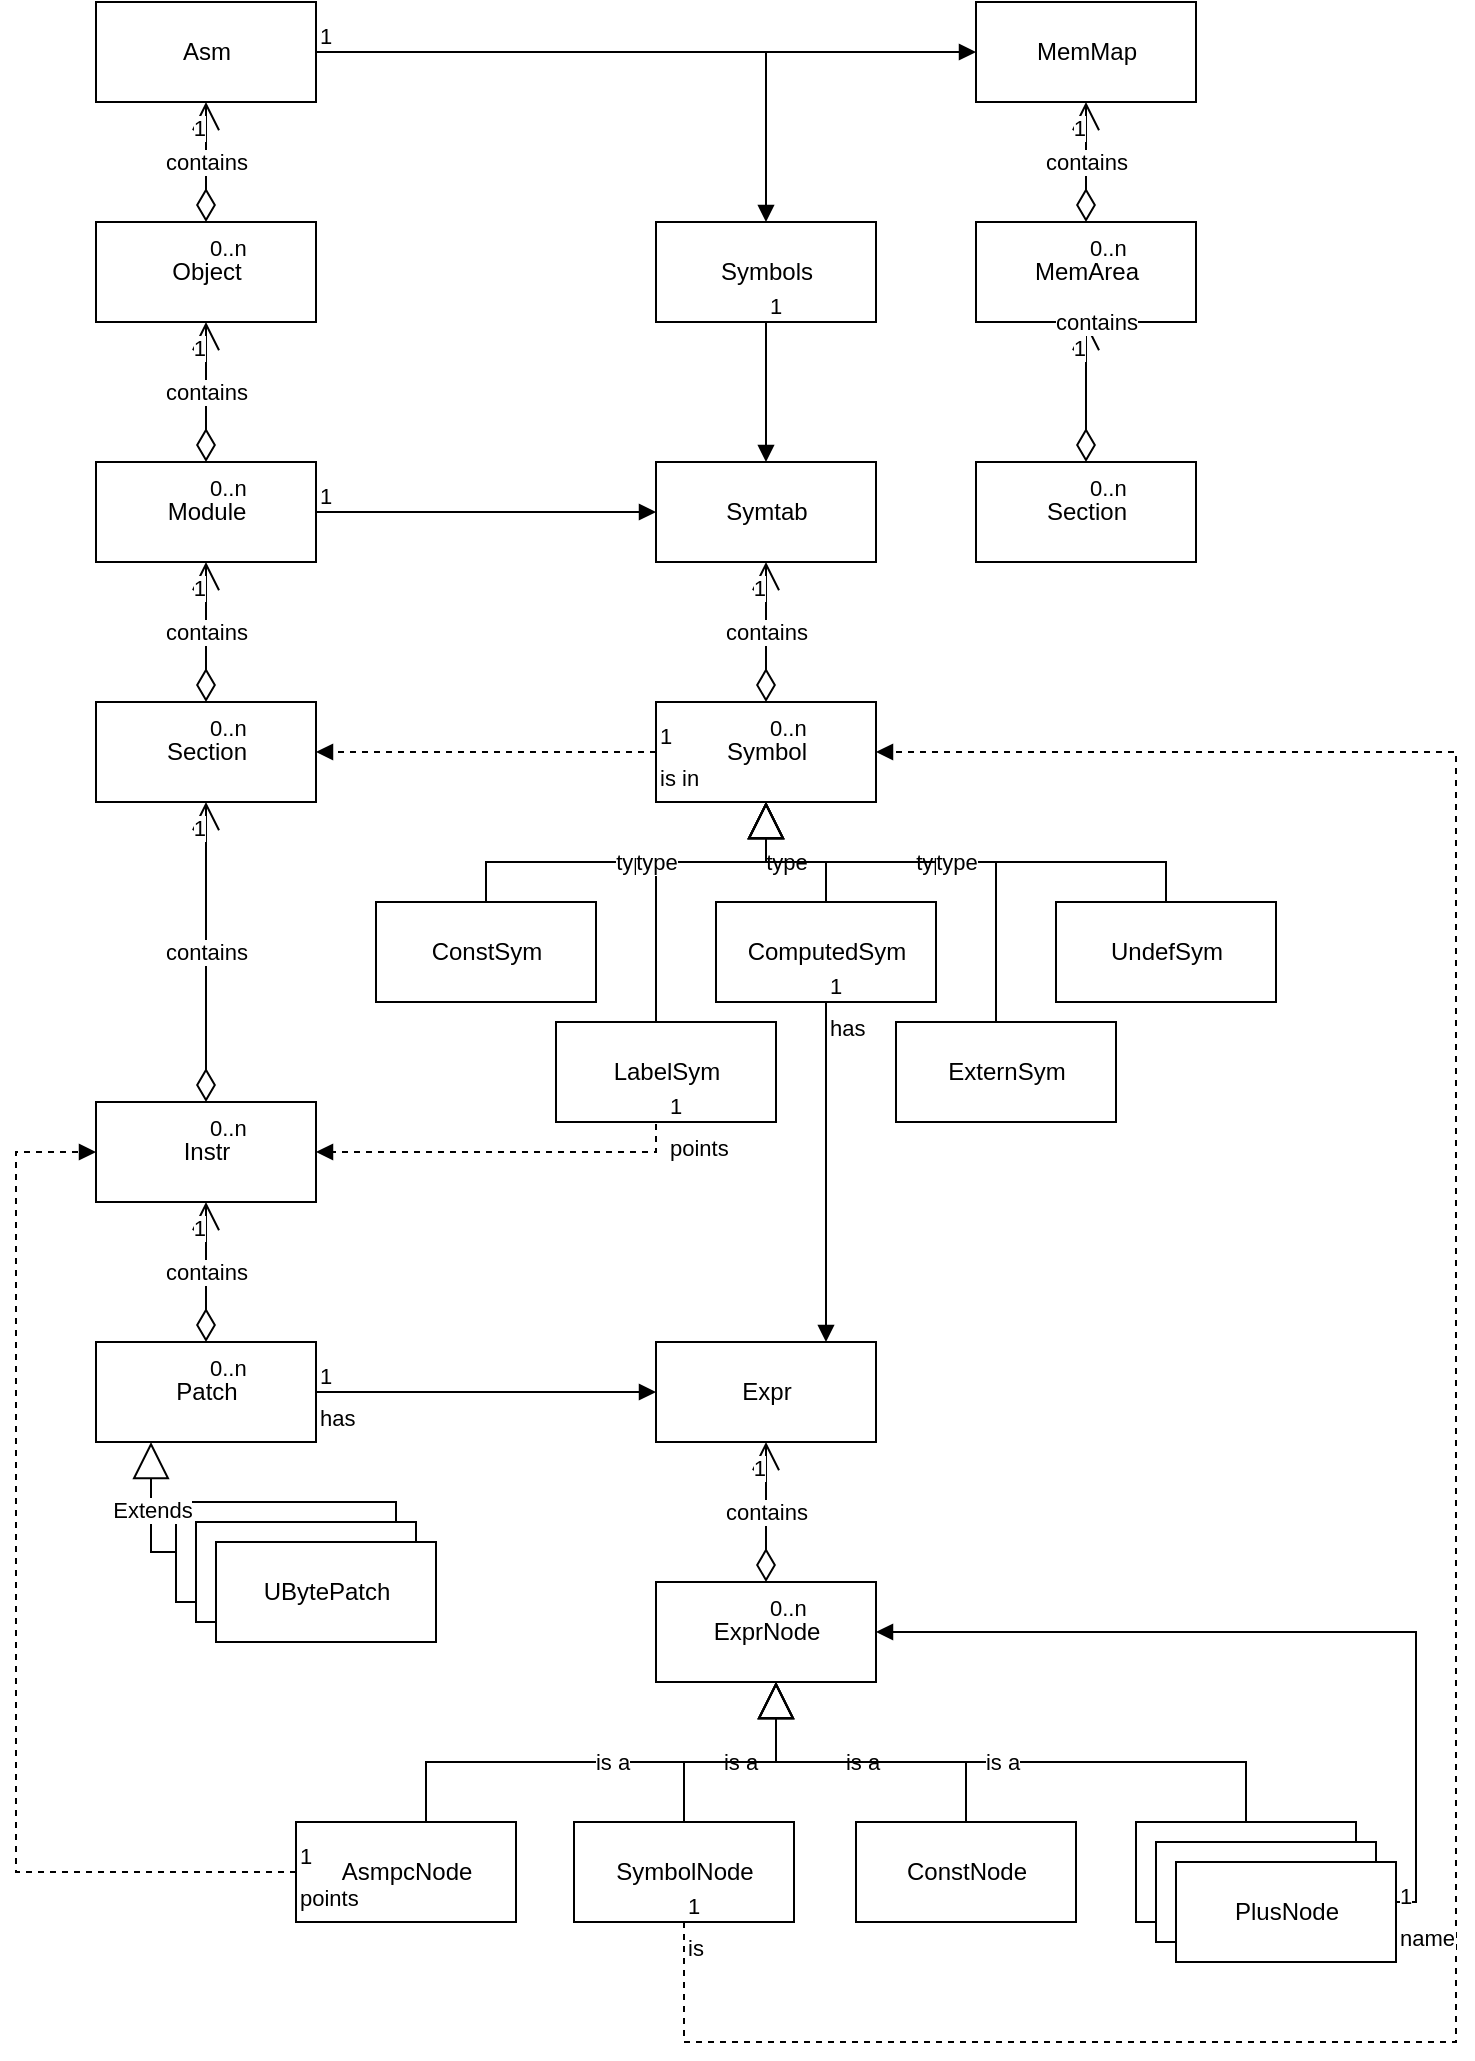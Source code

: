 <mxfile version="20.2.7" type="device"><diagram id="C5RBs43oDa-KdzZeNtuy" name="Page-1"><mxGraphModel dx="714" dy="768" grid="1" gridSize="10" guides="1" tooltips="1" connect="1" arrows="1" fold="1" page="1" pageScale="1" pageWidth="827" pageHeight="1169" background="none" math="0" shadow="0"><root><mxCell id="WIyWlLk6GJQsqaUBKTNV-0"/><mxCell id="WIyWlLk6GJQsqaUBKTNV-1" parent="WIyWlLk6GJQsqaUBKTNV-0"/><mxCell id="EytwkocjBcANDid5VT4O-13" value="Object" style="html=1;" parent="WIyWlLk6GJQsqaUBKTNV-1" vertex="1"><mxGeometry x="120" y="150" width="110" height="50" as="geometry"/></mxCell><mxCell id="EytwkocjBcANDid5VT4O-14" value="Module" style="html=1;" parent="WIyWlLk6GJQsqaUBKTNV-1" vertex="1"><mxGeometry x="120" y="270" width="110" height="50" as="geometry"/></mxCell><mxCell id="EytwkocjBcANDid5VT4O-15" value="Section" style="html=1;" parent="WIyWlLk6GJQsqaUBKTNV-1" vertex="1"><mxGeometry x="120" y="390" width="110" height="50" as="geometry"/></mxCell><mxCell id="EytwkocjBcANDid5VT4O-16" value="contains" style="endArrow=open;html=1;endSize=12;startArrow=diamondThin;startSize=14;startFill=0;edgeStyle=orthogonalEdgeStyle;rounded=0;" parent="WIyWlLk6GJQsqaUBKTNV-1" source="EytwkocjBcANDid5VT4O-15" target="EytwkocjBcANDid5VT4O-14" edge="1"><mxGeometry relative="1" as="geometry"><mxPoint x="185" y="280" as="sourcePoint"/><mxPoint x="185" y="210" as="targetPoint"/></mxGeometry></mxCell><mxCell id="EytwkocjBcANDid5VT4O-17" value="0..n" style="edgeLabel;resizable=0;html=1;align=left;verticalAlign=top;" parent="EytwkocjBcANDid5VT4O-16" connectable="0" vertex="1"><mxGeometry x="-1" relative="1" as="geometry"/></mxCell><mxCell id="EytwkocjBcANDid5VT4O-18" value="1" style="edgeLabel;resizable=0;html=1;align=right;verticalAlign=top;" parent="EytwkocjBcANDid5VT4O-16" connectable="0" vertex="1"><mxGeometry x="1" relative="1" as="geometry"/></mxCell><mxCell id="EytwkocjBcANDid5VT4O-10" value="contains" style="endArrow=open;html=1;endSize=12;startArrow=diamondThin;startSize=14;startFill=0;edgeStyle=orthogonalEdgeStyle;rounded=0;" parent="WIyWlLk6GJQsqaUBKTNV-1" source="EytwkocjBcANDid5VT4O-14" target="EytwkocjBcANDid5VT4O-13" edge="1"><mxGeometry relative="1" as="geometry"><mxPoint x="10" y="480" as="sourcePoint"/><mxPoint x="170" y="480" as="targetPoint"/></mxGeometry></mxCell><mxCell id="EytwkocjBcANDid5VT4O-11" value="0..n" style="edgeLabel;resizable=0;html=1;align=left;verticalAlign=top;" parent="EytwkocjBcANDid5VT4O-10" connectable="0" vertex="1"><mxGeometry x="-1" relative="1" as="geometry"/></mxCell><mxCell id="EytwkocjBcANDid5VT4O-12" value="1" style="edgeLabel;resizable=0;html=1;align=right;verticalAlign=top;" parent="EytwkocjBcANDid5VT4O-10" connectable="0" vertex="1"><mxGeometry x="1" relative="1" as="geometry"/></mxCell><mxCell id="EytwkocjBcANDid5VT4O-19" value="Instr" style="html=1;" parent="WIyWlLk6GJQsqaUBKTNV-1" vertex="1"><mxGeometry x="120" y="590" width="110" height="50" as="geometry"/></mxCell><mxCell id="EytwkocjBcANDid5VT4O-20" value="contains" style="endArrow=open;html=1;endSize=12;startArrow=diamondThin;startSize=14;startFill=0;edgeStyle=orthogonalEdgeStyle;rounded=0;" parent="WIyWlLk6GJQsqaUBKTNV-1" source="EytwkocjBcANDid5VT4O-19" target="EytwkocjBcANDid5VT4O-15" edge="1"><mxGeometry relative="1" as="geometry"><mxPoint x="185" y="400" as="sourcePoint"/><mxPoint x="185" y="330" as="targetPoint"/></mxGeometry></mxCell><mxCell id="EytwkocjBcANDid5VT4O-21" value="0..n" style="edgeLabel;resizable=0;html=1;align=left;verticalAlign=top;" parent="EytwkocjBcANDid5VT4O-20" connectable="0" vertex="1"><mxGeometry x="-1" relative="1" as="geometry"/></mxCell><mxCell id="EytwkocjBcANDid5VT4O-22" value="1" style="edgeLabel;resizable=0;html=1;align=right;verticalAlign=top;" parent="EytwkocjBcANDid5VT4O-20" connectable="0" vertex="1"><mxGeometry x="1" relative="1" as="geometry"/></mxCell><mxCell id="EytwkocjBcANDid5VT4O-23" value="Patch" style="html=1;" parent="WIyWlLk6GJQsqaUBKTNV-1" vertex="1"><mxGeometry x="120" y="710" width="110" height="50" as="geometry"/></mxCell><mxCell id="EytwkocjBcANDid5VT4O-24" value="contains" style="endArrow=open;html=1;endSize=12;startArrow=diamondThin;startSize=14;startFill=0;edgeStyle=orthogonalEdgeStyle;rounded=0;" parent="WIyWlLk6GJQsqaUBKTNV-1" source="EytwkocjBcANDid5VT4O-23" target="EytwkocjBcANDid5VT4O-19" edge="1"><mxGeometry relative="1" as="geometry"><mxPoint x="185" y="600" as="sourcePoint"/><mxPoint x="185" y="540" as="targetPoint"/></mxGeometry></mxCell><mxCell id="EytwkocjBcANDid5VT4O-25" value="0..n" style="edgeLabel;resizable=0;html=1;align=left;verticalAlign=top;" parent="EytwkocjBcANDid5VT4O-24" connectable="0" vertex="1"><mxGeometry x="-1" relative="1" as="geometry"/></mxCell><mxCell id="EytwkocjBcANDid5VT4O-26" value="1" style="edgeLabel;resizable=0;html=1;align=right;verticalAlign=top;" parent="EytwkocjBcANDid5VT4O-24" connectable="0" vertex="1"><mxGeometry x="1" relative="1" as="geometry"/></mxCell><mxCell id="EytwkocjBcANDid5VT4O-27" value="Expr" style="html=1;" parent="WIyWlLk6GJQsqaUBKTNV-1" vertex="1"><mxGeometry x="400" y="710" width="110" height="50" as="geometry"/></mxCell><mxCell id="EytwkocjBcANDid5VT4O-28" value="has" style="endArrow=block;endFill=1;html=1;edgeStyle=orthogonalEdgeStyle;align=left;verticalAlign=top;rounded=0;entryX=0;entryY=0.5;entryDx=0;entryDy=0;exitX=1;exitY=0.5;exitDx=0;exitDy=0;" parent="WIyWlLk6GJQsqaUBKTNV-1" source="EytwkocjBcANDid5VT4O-23" target="EytwkocjBcANDid5VT4O-27" edge="1"><mxGeometry x="-1" relative="1" as="geometry"><mxPoint x="280" y="800" as="sourcePoint"/><mxPoint x="500" y="550" as="targetPoint"/></mxGeometry></mxCell><mxCell id="EytwkocjBcANDid5VT4O-29" value="1" style="edgeLabel;resizable=0;html=1;align=left;verticalAlign=bottom;" parent="EytwkocjBcANDid5VT4O-28" connectable="0" vertex="1"><mxGeometry x="-1" relative="1" as="geometry"/></mxCell><mxCell id="EytwkocjBcANDid5VT4O-30" value="Symtab" style="html=1;" parent="WIyWlLk6GJQsqaUBKTNV-1" vertex="1"><mxGeometry x="400" y="270" width="110" height="50" as="geometry"/></mxCell><mxCell id="EytwkocjBcANDid5VT4O-31" value="Symbol" style="html=1;" parent="WIyWlLk6GJQsqaUBKTNV-1" vertex="1"><mxGeometry x="400" y="390" width="110" height="50" as="geometry"/></mxCell><mxCell id="EytwkocjBcANDid5VT4O-32" value="contains" style="endArrow=open;html=1;endSize=12;startArrow=diamondThin;startSize=14;startFill=0;edgeStyle=orthogonalEdgeStyle;rounded=0;" parent="WIyWlLk6GJQsqaUBKTNV-1" source="EytwkocjBcANDid5VT4O-31" target="EytwkocjBcANDid5VT4O-30" edge="1"><mxGeometry relative="1" as="geometry"><mxPoint x="265" y="400" as="sourcePoint"/><mxPoint x="265" y="330" as="targetPoint"/></mxGeometry></mxCell><mxCell id="EytwkocjBcANDid5VT4O-33" value="0..n" style="edgeLabel;resizable=0;html=1;align=left;verticalAlign=top;" parent="EytwkocjBcANDid5VT4O-32" connectable="0" vertex="1"><mxGeometry x="-1" relative="1" as="geometry"/></mxCell><mxCell id="EytwkocjBcANDid5VT4O-34" value="1" style="edgeLabel;resizable=0;html=1;align=right;verticalAlign=top;" parent="EytwkocjBcANDid5VT4O-32" connectable="0" vertex="1"><mxGeometry x="1" relative="1" as="geometry"/></mxCell><mxCell id="EytwkocjBcANDid5VT4O-35" value="type" style="endArrow=block;endSize=16;endFill=0;html=1;rounded=0;edgeStyle=orthogonalEdgeStyle;exitX=0.5;exitY=0;exitDx=0;exitDy=0;" parent="WIyWlLk6GJQsqaUBKTNV-1" source="EytwkocjBcANDid5VT4O-36" target="EytwkocjBcANDid5VT4O-31" edge="1"><mxGeometry width="160" relative="1" as="geometry"><mxPoint x="550" y="620" as="sourcePoint"/><mxPoint x="710" y="620" as="targetPoint"/><Array as="points"><mxPoint x="315" y="470"/><mxPoint x="455" y="470"/></Array></mxGeometry></mxCell><mxCell id="EytwkocjBcANDid5VT4O-36" value="ConstSym" style="html=1;" parent="WIyWlLk6GJQsqaUBKTNV-1" vertex="1"><mxGeometry x="260" y="490" width="110" height="50" as="geometry"/></mxCell><mxCell id="EytwkocjBcANDid5VT4O-37" value="LabelSym" style="html=1;" parent="WIyWlLk6GJQsqaUBKTNV-1" vertex="1"><mxGeometry x="350" y="550" width="110" height="50" as="geometry"/></mxCell><mxCell id="EytwkocjBcANDid5VT4O-38" value="ComputedSym" style="html=1;" parent="WIyWlLk6GJQsqaUBKTNV-1" vertex="1"><mxGeometry x="430" y="490" width="110" height="50" as="geometry"/></mxCell><mxCell id="EytwkocjBcANDid5VT4O-39" value="type" style="endArrow=block;endSize=16;endFill=0;html=1;rounded=0;edgeStyle=orthogonalEdgeStyle;exitX=0.5;exitY=0;exitDx=0;exitDy=0;" parent="WIyWlLk6GJQsqaUBKTNV-1" source="EytwkocjBcANDid5VT4O-37" target="EytwkocjBcANDid5VT4O-31" edge="1"><mxGeometry width="160" relative="1" as="geometry"><mxPoint x="520" y="650" as="sourcePoint"/><mxPoint x="680" y="650" as="targetPoint"/><Array as="points"><mxPoint x="400" y="550"/><mxPoint x="400" y="470"/><mxPoint x="455" y="470"/></Array></mxGeometry></mxCell><mxCell id="EytwkocjBcANDid5VT4O-41" value="type" style="endArrow=block;endSize=16;endFill=0;html=1;rounded=0;edgeStyle=orthogonalEdgeStyle;exitX=0.5;exitY=0;exitDx=0;exitDy=0;" parent="WIyWlLk6GJQsqaUBKTNV-1" source="EytwkocjBcANDid5VT4O-38" target="EytwkocjBcANDid5VT4O-31" edge="1"><mxGeometry width="160" relative="1" as="geometry"><mxPoint x="570" y="730" as="sourcePoint"/><mxPoint x="730" y="730" as="targetPoint"/><Array as="points"><mxPoint x="485" y="470"/><mxPoint x="455" y="470"/></Array></mxGeometry></mxCell><mxCell id="EytwkocjBcANDid5VT4O-44" value="&lt;div&gt;&lt;br&gt;&lt;/div&gt;" style="endArrow=block;endFill=1;html=1;edgeStyle=orthogonalEdgeStyle;align=left;verticalAlign=top;rounded=0;entryX=0;entryY=0.5;entryDx=0;entryDy=0;" parent="WIyWlLk6GJQsqaUBKTNV-1" source="EytwkocjBcANDid5VT4O-14" target="EytwkocjBcANDid5VT4O-30" edge="1"><mxGeometry x="-1" relative="1" as="geometry"><mxPoint x="180" y="290" as="sourcePoint"/><mxPoint x="340" y="290" as="targetPoint"/><Array as="points"><mxPoint x="370" y="295"/><mxPoint x="370" y="295"/></Array></mxGeometry></mxCell><mxCell id="EytwkocjBcANDid5VT4O-45" value="1" style="edgeLabel;resizable=0;html=1;align=left;verticalAlign=bottom;" parent="EytwkocjBcANDid5VT4O-44" connectable="0" vertex="1"><mxGeometry x="-1" relative="1" as="geometry"/></mxCell><mxCell id="EytwkocjBcANDid5VT4O-48" value="is in" style="endArrow=block;endFill=1;html=1;edgeStyle=orthogonalEdgeStyle;align=left;verticalAlign=top;rounded=0;dashed=1;" parent="WIyWlLk6GJQsqaUBKTNV-1" source="EytwkocjBcANDid5VT4O-31" target="EytwkocjBcANDid5VT4O-15" edge="1"><mxGeometry x="-1" relative="1" as="geometry"><mxPoint x="500" y="640" as="sourcePoint"/><mxPoint x="660" y="640" as="targetPoint"/></mxGeometry></mxCell><mxCell id="EytwkocjBcANDid5VT4O-49" value="1" style="edgeLabel;resizable=0;html=1;align=left;verticalAlign=bottom;" parent="EytwkocjBcANDid5VT4O-48" connectable="0" vertex="1"><mxGeometry x="-1" relative="1" as="geometry"/></mxCell><mxCell id="EytwkocjBcANDid5VT4O-50" value="points" style="endArrow=block;endFill=1;html=1;edgeStyle=orthogonalEdgeStyle;align=left;verticalAlign=top;rounded=0;entryX=1;entryY=0.5;entryDx=0;entryDy=0;exitX=0.5;exitY=1;exitDx=0;exitDy=0;dashed=1;" parent="WIyWlLk6GJQsqaUBKTNV-1" source="EytwkocjBcANDid5VT4O-37" target="EytwkocjBcANDid5VT4O-19" edge="1"><mxGeometry x="-1" relative="1" as="geometry"><mxPoint x="410" y="425" as="sourcePoint"/><mxPoint x="240" y="425" as="targetPoint"/><Array as="points"><mxPoint x="400" y="600"/><mxPoint x="400" y="615"/></Array></mxGeometry></mxCell><mxCell id="EytwkocjBcANDid5VT4O-51" value="1" style="edgeLabel;resizable=0;html=1;align=left;verticalAlign=bottom;" parent="EytwkocjBcANDid5VT4O-50" connectable="0" vertex="1"><mxGeometry x="-1" relative="1" as="geometry"/></mxCell><mxCell id="EytwkocjBcANDid5VT4O-52" value="has" style="endArrow=block;endFill=1;html=1;edgeStyle=orthogonalEdgeStyle;align=left;verticalAlign=top;rounded=0;exitX=0.5;exitY=1;exitDx=0;exitDy=0;" parent="WIyWlLk6GJQsqaUBKTNV-1" source="EytwkocjBcANDid5VT4O-38" target="EytwkocjBcANDid5VT4O-27" edge="1"><mxGeometry x="-1" relative="1" as="geometry"><mxPoint x="340" y="460" as="sourcePoint"/><mxPoint x="500" y="460" as="targetPoint"/><Array as="points"><mxPoint x="485" y="640"/><mxPoint x="485" y="640"/></Array></mxGeometry></mxCell><mxCell id="EytwkocjBcANDid5VT4O-53" value="1" style="edgeLabel;resizable=0;html=1;align=left;verticalAlign=bottom;" parent="EytwkocjBcANDid5VT4O-52" connectable="0" vertex="1"><mxGeometry x="-1" relative="1" as="geometry"/></mxCell><mxCell id="EytwkocjBcANDid5VT4O-54" value="ExprNode" style="html=1;" parent="WIyWlLk6GJQsqaUBKTNV-1" vertex="1"><mxGeometry x="400" y="830" width="110" height="50" as="geometry"/></mxCell><mxCell id="EytwkocjBcANDid5VT4O-55" value="contains" style="endArrow=open;html=1;endSize=12;startArrow=diamondThin;startSize=14;startFill=0;edgeStyle=orthogonalEdgeStyle;rounded=0;exitX=0.5;exitY=0;exitDx=0;exitDy=0;" parent="WIyWlLk6GJQsqaUBKTNV-1" source="EytwkocjBcANDid5VT4O-54" target="EytwkocjBcANDid5VT4O-27" edge="1"><mxGeometry relative="1" as="geometry"><mxPoint x="185" y="600" as="sourcePoint"/><mxPoint x="185" y="450" as="targetPoint"/></mxGeometry></mxCell><mxCell id="EytwkocjBcANDid5VT4O-56" value="0..n" style="edgeLabel;resizable=0;html=1;align=left;verticalAlign=top;" parent="EytwkocjBcANDid5VT4O-55" connectable="0" vertex="1"><mxGeometry x="-1" relative="1" as="geometry"/></mxCell><mxCell id="EytwkocjBcANDid5VT4O-57" value="1" style="edgeLabel;resizable=0;html=1;align=right;verticalAlign=top;" parent="EytwkocjBcANDid5VT4O-55" connectable="0" vertex="1"><mxGeometry x="1" relative="1" as="geometry"/></mxCell><mxCell id="EytwkocjBcANDid5VT4O-60" value="Asm" style="html=1;" parent="WIyWlLk6GJQsqaUBKTNV-1" vertex="1"><mxGeometry x="120" y="40" width="110" height="50" as="geometry"/></mxCell><mxCell id="EytwkocjBcANDid5VT4O-61" value="contains" style="endArrow=open;html=1;endSize=12;startArrow=diamondThin;startSize=14;startFill=0;edgeStyle=orthogonalEdgeStyle;rounded=0;" parent="WIyWlLk6GJQsqaUBKTNV-1" source="EytwkocjBcANDid5VT4O-13" target="EytwkocjBcANDid5VT4O-60" edge="1"><mxGeometry relative="1" as="geometry"><mxPoint x="185" y="280" as="sourcePoint"/><mxPoint x="185" y="210" as="targetPoint"/></mxGeometry></mxCell><mxCell id="EytwkocjBcANDid5VT4O-62" value="0..n" style="edgeLabel;resizable=0;html=1;align=left;verticalAlign=top;" parent="EytwkocjBcANDid5VT4O-61" connectable="0" vertex="1"><mxGeometry x="-1" relative="1" as="geometry"/></mxCell><mxCell id="EytwkocjBcANDid5VT4O-63" value="1" style="edgeLabel;resizable=0;html=1;align=right;verticalAlign=top;" parent="EytwkocjBcANDid5VT4O-61" connectable="0" vertex="1"><mxGeometry x="1" relative="1" as="geometry"/></mxCell><mxCell id="EytwkocjBcANDid5VT4O-68" value="ConstNode" style="html=1;" parent="WIyWlLk6GJQsqaUBKTNV-1" vertex="1"><mxGeometry x="500" y="950" width="110" height="50" as="geometry"/></mxCell><mxCell id="EytwkocjBcANDid5VT4O-69" value="SymbolNode" style="html=1;" parent="WIyWlLk6GJQsqaUBKTNV-1" vertex="1"><mxGeometry x="359" y="950" width="110" height="50" as="geometry"/></mxCell><mxCell id="EytwkocjBcANDid5VT4O-70" value="AsmpcNode" style="html=1;" parent="WIyWlLk6GJQsqaUBKTNV-1" vertex="1"><mxGeometry x="220" y="950" width="110" height="50" as="geometry"/></mxCell><mxCell id="EytwkocjBcANDid5VT4O-72" value="is a" style="endArrow=block;endSize=16;endFill=0;html=1;rounded=0;edgeStyle=orthogonalEdgeStyle;" parent="WIyWlLk6GJQsqaUBKTNV-1" source="EytwkocjBcANDid5VT4O-69" target="EytwkocjBcANDid5VT4O-54" edge="1"><mxGeometry width="160" relative="1" as="geometry"><mxPoint x="335" y="940" as="sourcePoint"/><mxPoint x="475" y="890" as="targetPoint"/><Array as="points"><mxPoint x="414" y="920"/><mxPoint x="460" y="920"/></Array></mxGeometry></mxCell><mxCell id="EytwkocjBcANDid5VT4O-76" value="points" style="endArrow=block;endFill=1;html=1;edgeStyle=orthogonalEdgeStyle;align=left;verticalAlign=top;rounded=0;exitX=0;exitY=0.5;exitDx=0;exitDy=0;dashed=1;" parent="WIyWlLk6GJQsqaUBKTNV-1" source="EytwkocjBcANDid5VT4O-70" target="EytwkocjBcANDid5VT4O-19" edge="1"><mxGeometry x="-1" relative="1" as="geometry"><mxPoint x="340" y="670" as="sourcePoint"/><mxPoint x="500" y="670" as="targetPoint"/><Array as="points"><mxPoint x="80" y="975"/><mxPoint x="80" y="615"/></Array></mxGeometry></mxCell><mxCell id="EytwkocjBcANDid5VT4O-77" value="1" style="edgeLabel;resizable=0;html=1;align=left;verticalAlign=bottom;" parent="EytwkocjBcANDid5VT4O-76" connectable="0" vertex="1"><mxGeometry x="-1" relative="1" as="geometry"/></mxCell><mxCell id="EytwkocjBcANDid5VT4O-78" value="is a" style="endArrow=block;endSize=16;endFill=0;html=1;rounded=0;edgeStyle=orthogonalEdgeStyle;exitX=0.5;exitY=0;exitDx=0;exitDy=0;" parent="WIyWlLk6GJQsqaUBKTNV-1" source="EytwkocjBcANDid5VT4O-68" edge="1"><mxGeometry width="160" relative="1" as="geometry"><mxPoint x="465" y="960" as="sourcePoint"/><mxPoint x="460" y="880" as="targetPoint"/><Array as="points"><mxPoint x="555" y="920"/><mxPoint x="460" y="920"/><mxPoint x="460" y="880"/></Array></mxGeometry></mxCell><mxCell id="EytwkocjBcANDid5VT4O-79" value="is a" style="endArrow=block;endSize=16;endFill=0;html=1;rounded=0;edgeStyle=orthogonalEdgeStyle;" parent="WIyWlLk6GJQsqaUBKTNV-1" source="EytwkocjBcANDid5VT4O-70" target="EytwkocjBcANDid5VT4O-54" edge="1"><mxGeometry width="160" relative="1" as="geometry"><mxPoint x="635" y="960" as="sourcePoint"/><mxPoint x="460" y="890" as="targetPoint"/><Array as="points"><mxPoint x="285" y="920"/><mxPoint x="460" y="920"/></Array></mxGeometry></mxCell><mxCell id="EytwkocjBcANDid5VT4O-83" value="is" style="endArrow=block;endFill=1;html=1;edgeStyle=orthogonalEdgeStyle;align=left;verticalAlign=top;rounded=0;exitX=0.5;exitY=1;exitDx=0;exitDy=0;dashed=1;" parent="WIyWlLk6GJQsqaUBKTNV-1" source="EytwkocjBcANDid5VT4O-69" target="EytwkocjBcANDid5VT4O-31" edge="1"><mxGeometry x="-1" relative="1" as="geometry"><mxPoint x="460" y="980" as="sourcePoint"/><mxPoint x="620" y="980" as="targetPoint"/><Array as="points"><mxPoint x="414" y="1060"/><mxPoint x="800" y="1060"/><mxPoint x="800" y="415"/></Array></mxGeometry></mxCell><mxCell id="EytwkocjBcANDid5VT4O-84" value="1" style="edgeLabel;resizable=0;html=1;align=left;verticalAlign=bottom;" parent="EytwkocjBcANDid5VT4O-83" connectable="0" vertex="1"><mxGeometry x="-1" relative="1" as="geometry"/></mxCell><mxCell id="EytwkocjBcANDid5VT4O-85" value="ExternSym" style="html=1;" parent="WIyWlLk6GJQsqaUBKTNV-1" vertex="1"><mxGeometry x="520" y="550" width="110" height="50" as="geometry"/></mxCell><mxCell id="EytwkocjBcANDid5VT4O-86" value="type" style="endArrow=block;endSize=16;endFill=0;html=1;rounded=0;edgeStyle=orthogonalEdgeStyle;entryX=0.5;entryY=1;entryDx=0;entryDy=0;exitX=0.5;exitY=0;exitDx=0;exitDy=0;" parent="WIyWlLk6GJQsqaUBKTNV-1" source="EytwkocjBcANDid5VT4O-85" target="EytwkocjBcANDid5VT4O-31" edge="1"><mxGeometry width="160" relative="1" as="geometry"><mxPoint x="575" y="520" as="sourcePoint"/><mxPoint x="465" y="450" as="targetPoint"/><Array as="points"><mxPoint x="570" y="550"/><mxPoint x="570" y="470"/><mxPoint x="455" y="470"/></Array></mxGeometry></mxCell><mxCell id="EytwkocjBcANDid5VT4O-87" value="MemMap" style="html=1;" parent="WIyWlLk6GJQsqaUBKTNV-1" vertex="1"><mxGeometry x="560" y="40" width="110" height="50" as="geometry"/></mxCell><mxCell id="EytwkocjBcANDid5VT4O-88" value="MemArea" style="html=1;" parent="WIyWlLk6GJQsqaUBKTNV-1" vertex="1"><mxGeometry x="560" y="150" width="110" height="50" as="geometry"/></mxCell><mxCell id="EytwkocjBcANDid5VT4O-89" value="contains" style="endArrow=open;html=1;endSize=12;startArrow=diamondThin;startSize=14;startFill=0;edgeStyle=orthogonalEdgeStyle;rounded=0;" parent="WIyWlLk6GJQsqaUBKTNV-1" source="EytwkocjBcANDid5VT4O-88" target="EytwkocjBcANDid5VT4O-87" edge="1"><mxGeometry relative="1" as="geometry"><mxPoint x="185" y="160" as="sourcePoint"/><mxPoint x="185" y="100" as="targetPoint"/></mxGeometry></mxCell><mxCell id="EytwkocjBcANDid5VT4O-90" value="0..n" style="edgeLabel;resizable=0;html=1;align=left;verticalAlign=top;" parent="EytwkocjBcANDid5VT4O-89" connectable="0" vertex="1"><mxGeometry x="-1" relative="1" as="geometry"/></mxCell><mxCell id="EytwkocjBcANDid5VT4O-91" value="1" style="edgeLabel;resizable=0;html=1;align=right;verticalAlign=top;" parent="EytwkocjBcANDid5VT4O-89" connectable="0" vertex="1"><mxGeometry x="1" relative="1" as="geometry"/></mxCell><mxCell id="EytwkocjBcANDid5VT4O-92" value="&lt;div&gt;&lt;br&gt;&lt;/div&gt;" style="endArrow=block;endFill=1;html=1;edgeStyle=orthogonalEdgeStyle;align=left;verticalAlign=top;rounded=0;exitX=1;exitY=0.5;exitDx=0;exitDy=0;" parent="WIyWlLk6GJQsqaUBKTNV-1" source="EytwkocjBcANDid5VT4O-60" target="EytwkocjBcANDid5VT4O-87" edge="1"><mxGeometry x="-1" relative="1" as="geometry"><mxPoint x="240" y="75" as="sourcePoint"/><mxPoint x="465" y="280" as="targetPoint"/><Array as="points"/></mxGeometry></mxCell><mxCell id="EytwkocjBcANDid5VT4O-93" value="1" style="edgeLabel;resizable=0;html=1;align=left;verticalAlign=bottom;" parent="EytwkocjBcANDid5VT4O-92" connectable="0" vertex="1"><mxGeometry x="-1" relative="1" as="geometry"/></mxCell><mxCell id="EytwkocjBcANDid5VT4O-94" value="Section" style="html=1;" parent="WIyWlLk6GJQsqaUBKTNV-1" vertex="1"><mxGeometry x="560" y="270" width="110" height="50" as="geometry"/></mxCell><mxCell id="EytwkocjBcANDid5VT4O-95" value="contains" style="endArrow=open;html=1;endSize=12;startArrow=diamondThin;startSize=14;startFill=0;edgeStyle=orthogonalEdgeStyle;rounded=0;" parent="WIyWlLk6GJQsqaUBKTNV-1" source="EytwkocjBcANDid5VT4O-94" target="EytwkocjBcANDid5VT4O-88" edge="1"><mxGeometry x="1" y="-5" relative="1" as="geometry"><mxPoint x="625" y="160" as="sourcePoint"/><mxPoint x="625" y="100" as="targetPoint"/><mxPoint as="offset"/></mxGeometry></mxCell><mxCell id="EytwkocjBcANDid5VT4O-96" value="0..n" style="edgeLabel;resizable=0;html=1;align=left;verticalAlign=top;" parent="EytwkocjBcANDid5VT4O-95" connectable="0" vertex="1"><mxGeometry x="-1" relative="1" as="geometry"/></mxCell><mxCell id="EytwkocjBcANDid5VT4O-97" value="1" style="edgeLabel;resizable=0;html=1;align=right;verticalAlign=top;" parent="EytwkocjBcANDid5VT4O-95" connectable="0" vertex="1"><mxGeometry x="1" relative="1" as="geometry"/></mxCell><mxCell id="u0ruoBTVWL8GeRxcTsQX-0" value="OpNode" style="rounded=0;whiteSpace=wrap;html=1;" parent="WIyWlLk6GJQsqaUBKTNV-1" vertex="1"><mxGeometry x="640" y="950" width="110" height="50" as="geometry"/></mxCell><mxCell id="u0ruoBTVWL8GeRxcTsQX-1" value="is a" style="endArrow=block;endSize=16;endFill=0;html=1;rounded=0;edgeStyle=orthogonalEdgeStyle;exitX=0.5;exitY=0;exitDx=0;exitDy=0;" parent="WIyWlLk6GJQsqaUBKTNV-1" source="u0ruoBTVWL8GeRxcTsQX-0" target="EytwkocjBcANDid5VT4O-54" edge="1"><mxGeometry width="160" relative="1" as="geometry"><mxPoint x="565" y="960" as="sourcePoint"/><mxPoint x="460" y="890" as="targetPoint"/><Array as="points"><mxPoint x="695" y="920"/><mxPoint x="460" y="920"/></Array></mxGeometry></mxCell><mxCell id="u0ruoBTVWL8GeRxcTsQX-2" value="name" style="endArrow=block;endFill=1;html=1;edgeStyle=orthogonalEdgeStyle;align=left;verticalAlign=top;rounded=0;exitX=1;exitY=0.5;exitDx=0;exitDy=0;entryX=1;entryY=0.5;entryDx=0;entryDy=0;" parent="WIyWlLk6GJQsqaUBKTNV-1" source="__PzR41p_7n_FUHtdApw-5" target="EytwkocjBcANDid5VT4O-54" edge="1"><mxGeometry x="-1" relative="1" as="geometry"><mxPoint x="640" y="820" as="sourcePoint"/><mxPoint x="800" y="820" as="targetPoint"/><Array as="points"><mxPoint x="770" y="990"/><mxPoint x="780" y="990"/><mxPoint x="780" y="855"/></Array></mxGeometry></mxCell><mxCell id="u0ruoBTVWL8GeRxcTsQX-3" value="1" style="edgeLabel;resizable=0;html=1;align=left;verticalAlign=bottom;" parent="u0ruoBTVWL8GeRxcTsQX-2" connectable="0" vertex="1"><mxGeometry x="-1" relative="1" as="geometry"/></mxCell><mxCell id="__PzR41p_7n_FUHtdApw-0" value="Object" style="html=1;" parent="WIyWlLk6GJQsqaUBKTNV-1" vertex="1"><mxGeometry x="160" y="790" width="110" height="50" as="geometry"/></mxCell><mxCell id="__PzR41p_7n_FUHtdApw-1" value="Object" style="html=1;" parent="WIyWlLk6GJQsqaUBKTNV-1" vertex="1"><mxGeometry x="170" y="800" width="110" height="50" as="geometry"/></mxCell><mxCell id="__PzR41p_7n_FUHtdApw-2" value="UBytePatch" style="html=1;" parent="WIyWlLk6GJQsqaUBKTNV-1" vertex="1"><mxGeometry x="180" y="810" width="110" height="50" as="geometry"/></mxCell><mxCell id="__PzR41p_7n_FUHtdApw-3" value="Extends" style="endArrow=block;endSize=16;endFill=0;html=1;rounded=0;entryX=0.25;entryY=1;entryDx=0;entryDy=0;exitX=0;exitY=0.5;exitDx=0;exitDy=0;edgeStyle=orthogonalEdgeStyle;" parent="WIyWlLk6GJQsqaUBKTNV-1" source="__PzR41p_7n_FUHtdApw-0" target="EytwkocjBcANDid5VT4O-23" edge="1"><mxGeometry width="160" relative="1" as="geometry"><mxPoint x="640" y="710" as="sourcePoint"/><mxPoint x="800" y="710" as="targetPoint"/></mxGeometry></mxCell><mxCell id="__PzR41p_7n_FUHtdApw-4" value="Object" style="html=1;" parent="WIyWlLk6GJQsqaUBKTNV-1" vertex="1"><mxGeometry x="650" y="960" width="110" height="50" as="geometry"/></mxCell><mxCell id="__PzR41p_7n_FUHtdApw-5" value="PlusNode" style="html=1;" parent="WIyWlLk6GJQsqaUBKTNV-1" vertex="1"><mxGeometry x="660" y="970" width="110" height="50" as="geometry"/></mxCell><mxCell id="__PzR41p_7n_FUHtdApw-7" value="Symbols" style="html=1;gradientColor=none;" parent="WIyWlLk6GJQsqaUBKTNV-1" vertex="1"><mxGeometry x="400" y="150" width="110" height="50" as="geometry"/></mxCell><mxCell id="__PzR41p_7n_FUHtdApw-13" value="&lt;div&gt;&lt;br&gt;&lt;/div&gt;" style="endArrow=block;endFill=1;html=1;edgeStyle=orthogonalEdgeStyle;align=left;verticalAlign=top;rounded=0;exitX=1;exitY=0.5;exitDx=0;exitDy=0;entryX=0.5;entryY=0;entryDx=0;entryDy=0;" parent="WIyWlLk6GJQsqaUBKTNV-1" source="EytwkocjBcANDid5VT4O-60" target="__PzR41p_7n_FUHtdApw-7" edge="1"><mxGeometry x="-1" relative="1" as="geometry"><mxPoint x="240" y="75" as="sourcePoint"/><mxPoint x="570" y="75" as="targetPoint"/><Array as="points"><mxPoint x="455" y="65"/></Array></mxGeometry></mxCell><mxCell id="__PzR41p_7n_FUHtdApw-14" value="1" style="edgeLabel;resizable=0;html=1;align=left;verticalAlign=bottom;" parent="__PzR41p_7n_FUHtdApw-13" connectable="0" vertex="1"><mxGeometry x="-1" relative="1" as="geometry"/></mxCell><mxCell id="__PzR41p_7n_FUHtdApw-15" value="&lt;div&gt;&lt;br&gt;&lt;/div&gt;" style="endArrow=block;endFill=1;html=1;edgeStyle=orthogonalEdgeStyle;align=left;verticalAlign=top;rounded=0;exitX=0.5;exitY=1;exitDx=0;exitDy=0;entryX=0.5;entryY=0;entryDx=0;entryDy=0;" parent="WIyWlLk6GJQsqaUBKTNV-1" source="__PzR41p_7n_FUHtdApw-7" target="EytwkocjBcANDid5VT4O-30" edge="1"><mxGeometry x="-1" relative="1" as="geometry"><mxPoint x="240" y="75" as="sourcePoint"/><mxPoint x="570" y="75" as="targetPoint"/><Array as="points"/></mxGeometry></mxCell><mxCell id="__PzR41p_7n_FUHtdApw-16" value="1" style="edgeLabel;resizable=0;html=1;align=left;verticalAlign=bottom;" parent="__PzR41p_7n_FUHtdApw-15" connectable="0" vertex="1"><mxGeometry x="-1" relative="1" as="geometry"/></mxCell><mxCell id="aOmDhlK2afC0vICwa9aG-0" value="UndefSym" style="html=1;" vertex="1" parent="WIyWlLk6GJQsqaUBKTNV-1"><mxGeometry x="600" y="490" width="110" height="50" as="geometry"/></mxCell><mxCell id="aOmDhlK2afC0vICwa9aG-1" value="type" style="endArrow=block;endSize=16;endFill=0;html=1;rounded=0;edgeStyle=orthogonalEdgeStyle;exitX=0.5;exitY=0;exitDx=0;exitDy=0;entryX=0.5;entryY=1;entryDx=0;entryDy=0;" edge="1" parent="WIyWlLk6GJQsqaUBKTNV-1" source="aOmDhlK2afC0vICwa9aG-0" target="EytwkocjBcANDid5VT4O-31"><mxGeometry width="160" relative="1" as="geometry"><mxPoint x="585" y="560" as="sourcePoint"/><mxPoint x="450" y="440" as="targetPoint"/><Array as="points"><mxPoint x="655" y="470"/><mxPoint x="455" y="470"/></Array></mxGeometry></mxCell></root></mxGraphModel></diagram></mxfile>